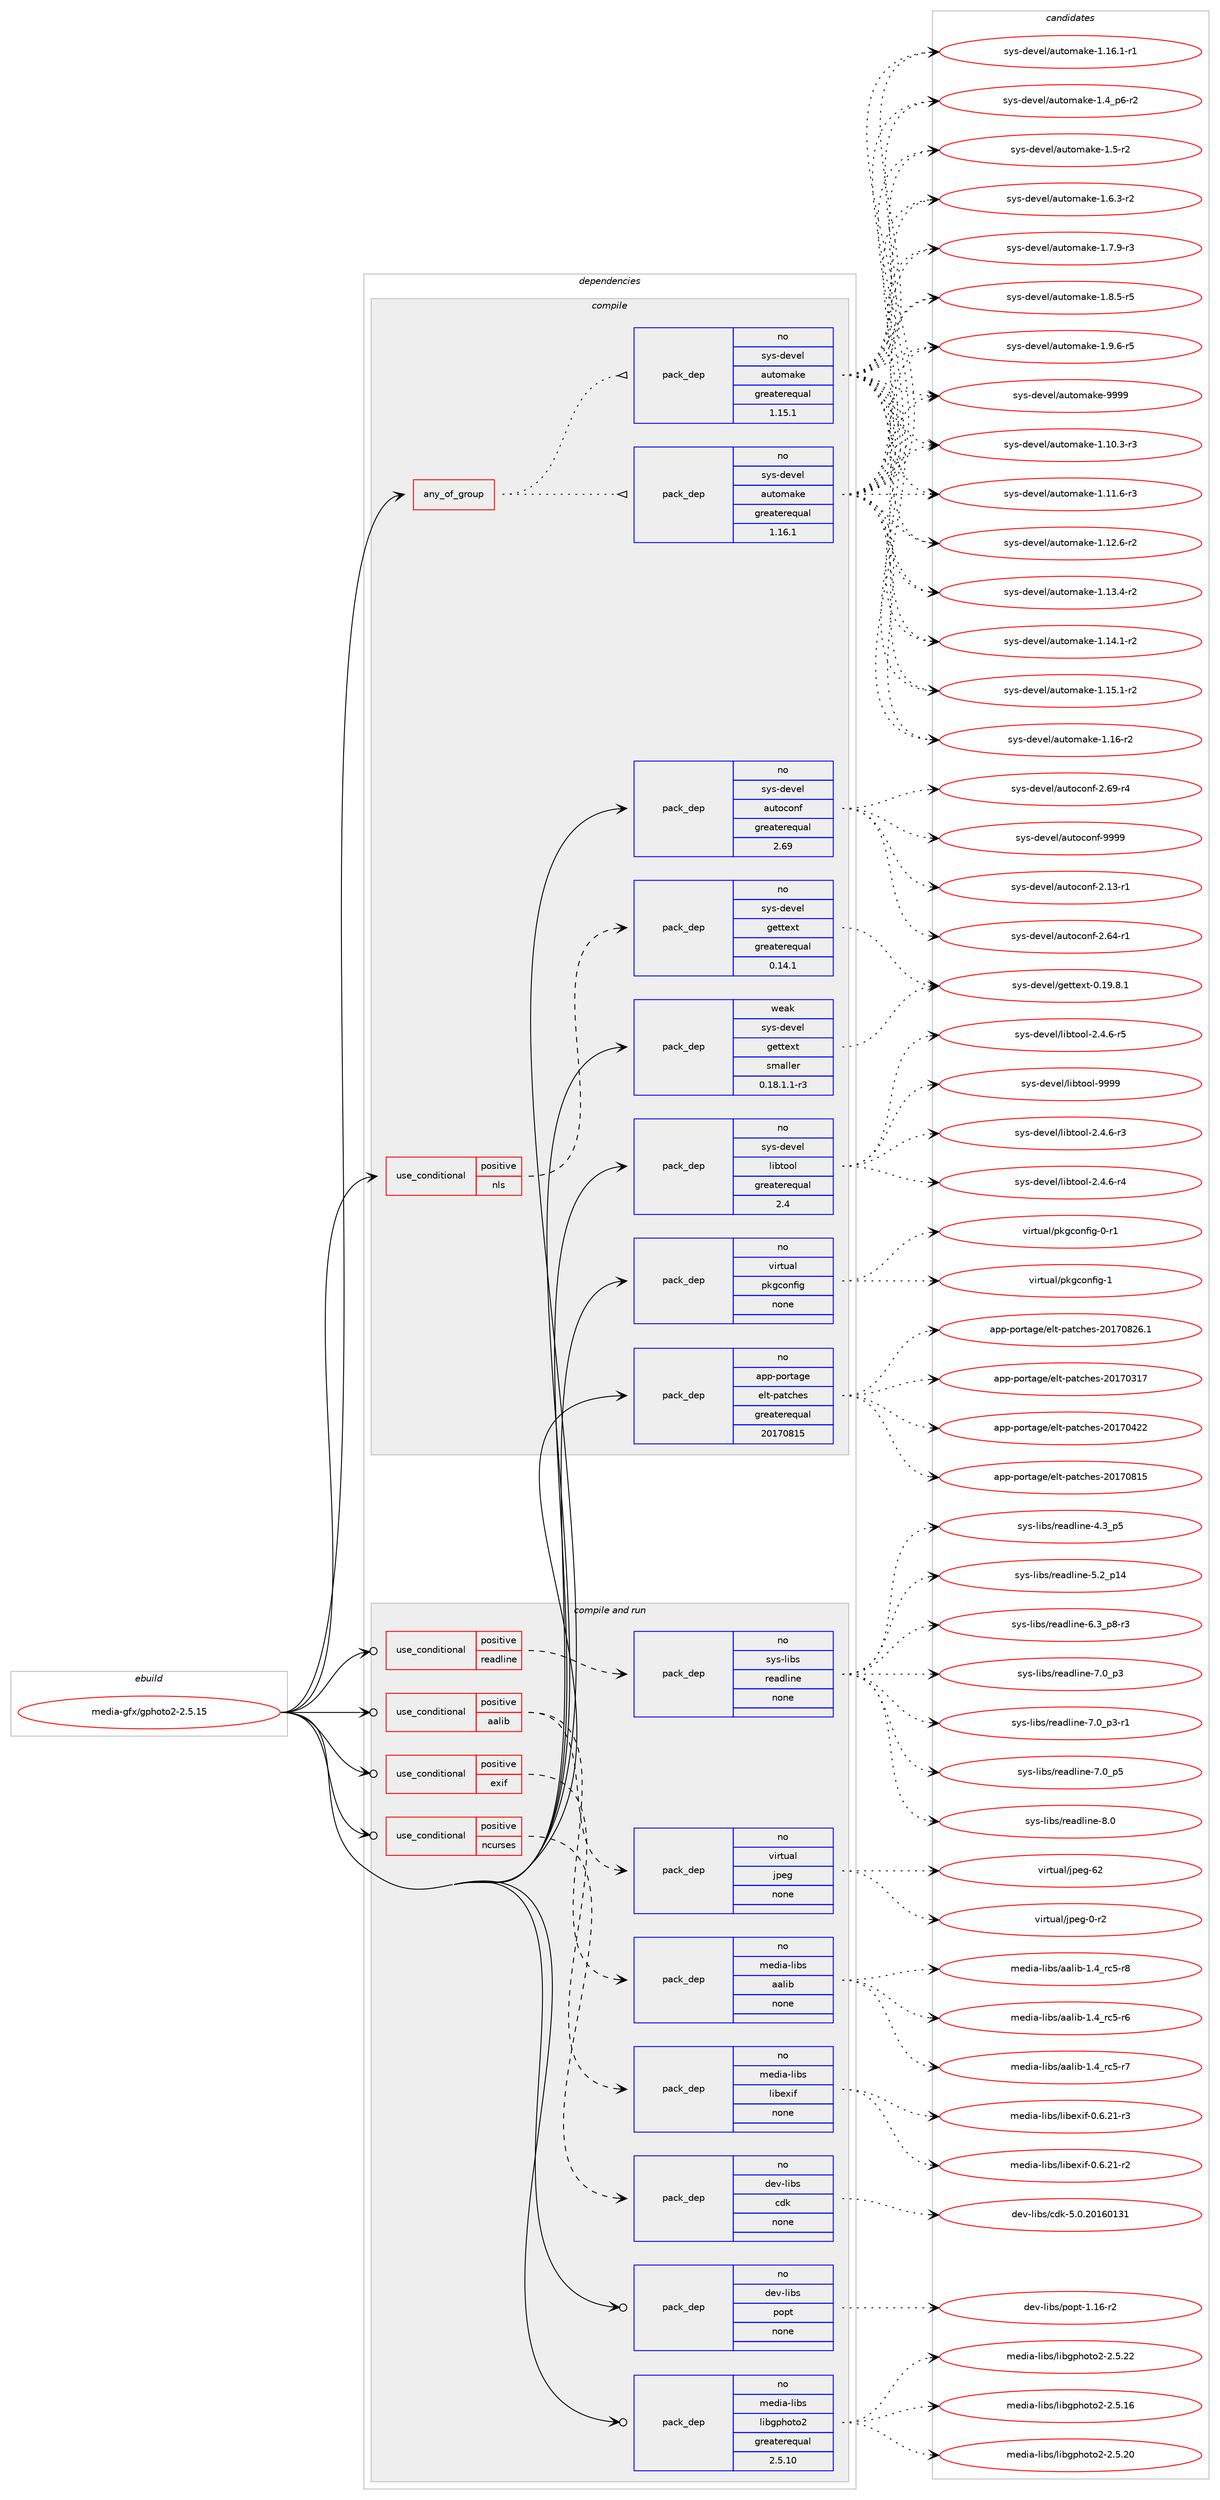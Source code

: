 digraph prolog {

# *************
# Graph options
# *************

newrank=true;
concentrate=true;
compound=true;
graph [rankdir=LR,fontname=Helvetica,fontsize=10,ranksep=1.5];#, ranksep=2.5, nodesep=0.2];
edge  [arrowhead=vee];
node  [fontname=Helvetica,fontsize=10];

# **********
# The ebuild
# **********

subgraph cluster_leftcol {
color=gray;
rank=same;
label=<<i>ebuild</i>>;
id [label="media-gfx/gphoto2-2.5.15", color=red, width=4, href="../media-gfx/gphoto2-2.5.15.svg"];
}

# ****************
# The dependencies
# ****************

subgraph cluster_midcol {
color=gray;
label=<<i>dependencies</i>>;
subgraph cluster_compile {
fillcolor="#eeeeee";
style=filled;
label=<<i>compile</i>>;
subgraph any24892 {
dependency1604628 [label=<<TABLE BORDER="0" CELLBORDER="1" CELLSPACING="0" CELLPADDING="4"><TR><TD CELLPADDING="10">any_of_group</TD></TR></TABLE>>, shape=none, color=red];subgraph pack1146337 {
dependency1604629 [label=<<TABLE BORDER="0" CELLBORDER="1" CELLSPACING="0" CELLPADDING="4" WIDTH="220"><TR><TD ROWSPAN="6" CELLPADDING="30">pack_dep</TD></TR><TR><TD WIDTH="110">no</TD></TR><TR><TD>sys-devel</TD></TR><TR><TD>automake</TD></TR><TR><TD>greaterequal</TD></TR><TR><TD>1.16.1</TD></TR></TABLE>>, shape=none, color=blue];
}
dependency1604628:e -> dependency1604629:w [weight=20,style="dotted",arrowhead="oinv"];
subgraph pack1146338 {
dependency1604630 [label=<<TABLE BORDER="0" CELLBORDER="1" CELLSPACING="0" CELLPADDING="4" WIDTH="220"><TR><TD ROWSPAN="6" CELLPADDING="30">pack_dep</TD></TR><TR><TD WIDTH="110">no</TD></TR><TR><TD>sys-devel</TD></TR><TR><TD>automake</TD></TR><TR><TD>greaterequal</TD></TR><TR><TD>1.15.1</TD></TR></TABLE>>, shape=none, color=blue];
}
dependency1604628:e -> dependency1604630:w [weight=20,style="dotted",arrowhead="oinv"];
}
id:e -> dependency1604628:w [weight=20,style="solid",arrowhead="vee"];
subgraph cond432711 {
dependency1604631 [label=<<TABLE BORDER="0" CELLBORDER="1" CELLSPACING="0" CELLPADDING="4"><TR><TD ROWSPAN="3" CELLPADDING="10">use_conditional</TD></TR><TR><TD>positive</TD></TR><TR><TD>nls</TD></TR></TABLE>>, shape=none, color=red];
subgraph pack1146339 {
dependency1604632 [label=<<TABLE BORDER="0" CELLBORDER="1" CELLSPACING="0" CELLPADDING="4" WIDTH="220"><TR><TD ROWSPAN="6" CELLPADDING="30">pack_dep</TD></TR><TR><TD WIDTH="110">no</TD></TR><TR><TD>sys-devel</TD></TR><TR><TD>gettext</TD></TR><TR><TD>greaterequal</TD></TR><TR><TD>0.14.1</TD></TR></TABLE>>, shape=none, color=blue];
}
dependency1604631:e -> dependency1604632:w [weight=20,style="dashed",arrowhead="vee"];
}
id:e -> dependency1604631:w [weight=20,style="solid",arrowhead="vee"];
subgraph pack1146340 {
dependency1604633 [label=<<TABLE BORDER="0" CELLBORDER="1" CELLSPACING="0" CELLPADDING="4" WIDTH="220"><TR><TD ROWSPAN="6" CELLPADDING="30">pack_dep</TD></TR><TR><TD WIDTH="110">no</TD></TR><TR><TD>app-portage</TD></TR><TR><TD>elt-patches</TD></TR><TR><TD>greaterequal</TD></TR><TR><TD>20170815</TD></TR></TABLE>>, shape=none, color=blue];
}
id:e -> dependency1604633:w [weight=20,style="solid",arrowhead="vee"];
subgraph pack1146341 {
dependency1604634 [label=<<TABLE BORDER="0" CELLBORDER="1" CELLSPACING="0" CELLPADDING="4" WIDTH="220"><TR><TD ROWSPAN="6" CELLPADDING="30">pack_dep</TD></TR><TR><TD WIDTH="110">no</TD></TR><TR><TD>sys-devel</TD></TR><TR><TD>autoconf</TD></TR><TR><TD>greaterequal</TD></TR><TR><TD>2.69</TD></TR></TABLE>>, shape=none, color=blue];
}
id:e -> dependency1604634:w [weight=20,style="solid",arrowhead="vee"];
subgraph pack1146342 {
dependency1604635 [label=<<TABLE BORDER="0" CELLBORDER="1" CELLSPACING="0" CELLPADDING="4" WIDTH="220"><TR><TD ROWSPAN="6" CELLPADDING="30">pack_dep</TD></TR><TR><TD WIDTH="110">no</TD></TR><TR><TD>sys-devel</TD></TR><TR><TD>libtool</TD></TR><TR><TD>greaterequal</TD></TR><TR><TD>2.4</TD></TR></TABLE>>, shape=none, color=blue];
}
id:e -> dependency1604635:w [weight=20,style="solid",arrowhead="vee"];
subgraph pack1146343 {
dependency1604636 [label=<<TABLE BORDER="0" CELLBORDER="1" CELLSPACING="0" CELLPADDING="4" WIDTH="220"><TR><TD ROWSPAN="6" CELLPADDING="30">pack_dep</TD></TR><TR><TD WIDTH="110">no</TD></TR><TR><TD>virtual</TD></TR><TR><TD>pkgconfig</TD></TR><TR><TD>none</TD></TR><TR><TD></TD></TR></TABLE>>, shape=none, color=blue];
}
id:e -> dependency1604636:w [weight=20,style="solid",arrowhead="vee"];
subgraph pack1146344 {
dependency1604637 [label=<<TABLE BORDER="0" CELLBORDER="1" CELLSPACING="0" CELLPADDING="4" WIDTH="220"><TR><TD ROWSPAN="6" CELLPADDING="30">pack_dep</TD></TR><TR><TD WIDTH="110">weak</TD></TR><TR><TD>sys-devel</TD></TR><TR><TD>gettext</TD></TR><TR><TD>smaller</TD></TR><TR><TD>0.18.1.1-r3</TD></TR></TABLE>>, shape=none, color=blue];
}
id:e -> dependency1604637:w [weight=20,style="solid",arrowhead="vee"];
}
subgraph cluster_compileandrun {
fillcolor="#eeeeee";
style=filled;
label=<<i>compile and run</i>>;
subgraph cond432712 {
dependency1604638 [label=<<TABLE BORDER="0" CELLBORDER="1" CELLSPACING="0" CELLPADDING="4"><TR><TD ROWSPAN="3" CELLPADDING="10">use_conditional</TD></TR><TR><TD>positive</TD></TR><TR><TD>aalib</TD></TR></TABLE>>, shape=none, color=red];
subgraph pack1146345 {
dependency1604639 [label=<<TABLE BORDER="0" CELLBORDER="1" CELLSPACING="0" CELLPADDING="4" WIDTH="220"><TR><TD ROWSPAN="6" CELLPADDING="30">pack_dep</TD></TR><TR><TD WIDTH="110">no</TD></TR><TR><TD>media-libs</TD></TR><TR><TD>aalib</TD></TR><TR><TD>none</TD></TR><TR><TD></TD></TR></TABLE>>, shape=none, color=blue];
}
dependency1604638:e -> dependency1604639:w [weight=20,style="dashed",arrowhead="vee"];
subgraph pack1146346 {
dependency1604640 [label=<<TABLE BORDER="0" CELLBORDER="1" CELLSPACING="0" CELLPADDING="4" WIDTH="220"><TR><TD ROWSPAN="6" CELLPADDING="30">pack_dep</TD></TR><TR><TD WIDTH="110">no</TD></TR><TR><TD>virtual</TD></TR><TR><TD>jpeg</TD></TR><TR><TD>none</TD></TR><TR><TD></TD></TR></TABLE>>, shape=none, color=blue];
}
dependency1604638:e -> dependency1604640:w [weight=20,style="dashed",arrowhead="vee"];
}
id:e -> dependency1604638:w [weight=20,style="solid",arrowhead="odotvee"];
subgraph cond432713 {
dependency1604641 [label=<<TABLE BORDER="0" CELLBORDER="1" CELLSPACING="0" CELLPADDING="4"><TR><TD ROWSPAN="3" CELLPADDING="10">use_conditional</TD></TR><TR><TD>positive</TD></TR><TR><TD>exif</TD></TR></TABLE>>, shape=none, color=red];
subgraph pack1146347 {
dependency1604642 [label=<<TABLE BORDER="0" CELLBORDER="1" CELLSPACING="0" CELLPADDING="4" WIDTH="220"><TR><TD ROWSPAN="6" CELLPADDING="30">pack_dep</TD></TR><TR><TD WIDTH="110">no</TD></TR><TR><TD>media-libs</TD></TR><TR><TD>libexif</TD></TR><TR><TD>none</TD></TR><TR><TD></TD></TR></TABLE>>, shape=none, color=blue];
}
dependency1604641:e -> dependency1604642:w [weight=20,style="dashed",arrowhead="vee"];
}
id:e -> dependency1604641:w [weight=20,style="solid",arrowhead="odotvee"];
subgraph cond432714 {
dependency1604643 [label=<<TABLE BORDER="0" CELLBORDER="1" CELLSPACING="0" CELLPADDING="4"><TR><TD ROWSPAN="3" CELLPADDING="10">use_conditional</TD></TR><TR><TD>positive</TD></TR><TR><TD>ncurses</TD></TR></TABLE>>, shape=none, color=red];
subgraph pack1146348 {
dependency1604644 [label=<<TABLE BORDER="0" CELLBORDER="1" CELLSPACING="0" CELLPADDING="4" WIDTH="220"><TR><TD ROWSPAN="6" CELLPADDING="30">pack_dep</TD></TR><TR><TD WIDTH="110">no</TD></TR><TR><TD>dev-libs</TD></TR><TR><TD>cdk</TD></TR><TR><TD>none</TD></TR><TR><TD></TD></TR></TABLE>>, shape=none, color=blue];
}
dependency1604643:e -> dependency1604644:w [weight=20,style="dashed",arrowhead="vee"];
}
id:e -> dependency1604643:w [weight=20,style="solid",arrowhead="odotvee"];
subgraph cond432715 {
dependency1604645 [label=<<TABLE BORDER="0" CELLBORDER="1" CELLSPACING="0" CELLPADDING="4"><TR><TD ROWSPAN="3" CELLPADDING="10">use_conditional</TD></TR><TR><TD>positive</TD></TR><TR><TD>readline</TD></TR></TABLE>>, shape=none, color=red];
subgraph pack1146349 {
dependency1604646 [label=<<TABLE BORDER="0" CELLBORDER="1" CELLSPACING="0" CELLPADDING="4" WIDTH="220"><TR><TD ROWSPAN="6" CELLPADDING="30">pack_dep</TD></TR><TR><TD WIDTH="110">no</TD></TR><TR><TD>sys-libs</TD></TR><TR><TD>readline</TD></TR><TR><TD>none</TD></TR><TR><TD></TD></TR></TABLE>>, shape=none, color=blue];
}
dependency1604645:e -> dependency1604646:w [weight=20,style="dashed",arrowhead="vee"];
}
id:e -> dependency1604645:w [weight=20,style="solid",arrowhead="odotvee"];
subgraph pack1146350 {
dependency1604647 [label=<<TABLE BORDER="0" CELLBORDER="1" CELLSPACING="0" CELLPADDING="4" WIDTH="220"><TR><TD ROWSPAN="6" CELLPADDING="30">pack_dep</TD></TR><TR><TD WIDTH="110">no</TD></TR><TR><TD>dev-libs</TD></TR><TR><TD>popt</TD></TR><TR><TD>none</TD></TR><TR><TD></TD></TR></TABLE>>, shape=none, color=blue];
}
id:e -> dependency1604647:w [weight=20,style="solid",arrowhead="odotvee"];
subgraph pack1146351 {
dependency1604648 [label=<<TABLE BORDER="0" CELLBORDER="1" CELLSPACING="0" CELLPADDING="4" WIDTH="220"><TR><TD ROWSPAN="6" CELLPADDING="30">pack_dep</TD></TR><TR><TD WIDTH="110">no</TD></TR><TR><TD>media-libs</TD></TR><TR><TD>libgphoto2</TD></TR><TR><TD>greaterequal</TD></TR><TR><TD>2.5.10</TD></TR></TABLE>>, shape=none, color=blue];
}
id:e -> dependency1604648:w [weight=20,style="solid",arrowhead="odotvee"];
}
subgraph cluster_run {
fillcolor="#eeeeee";
style=filled;
label=<<i>run</i>>;
}
}

# **************
# The candidates
# **************

subgraph cluster_choices {
rank=same;
color=gray;
label=<<i>candidates</i>>;

subgraph choice1146337 {
color=black;
nodesep=1;
choice11512111545100101118101108479711711611110997107101454946494846514511451 [label="sys-devel/automake-1.10.3-r3", color=red, width=4,href="../sys-devel/automake-1.10.3-r3.svg"];
choice11512111545100101118101108479711711611110997107101454946494946544511451 [label="sys-devel/automake-1.11.6-r3", color=red, width=4,href="../sys-devel/automake-1.11.6-r3.svg"];
choice11512111545100101118101108479711711611110997107101454946495046544511450 [label="sys-devel/automake-1.12.6-r2", color=red, width=4,href="../sys-devel/automake-1.12.6-r2.svg"];
choice11512111545100101118101108479711711611110997107101454946495146524511450 [label="sys-devel/automake-1.13.4-r2", color=red, width=4,href="../sys-devel/automake-1.13.4-r2.svg"];
choice11512111545100101118101108479711711611110997107101454946495246494511450 [label="sys-devel/automake-1.14.1-r2", color=red, width=4,href="../sys-devel/automake-1.14.1-r2.svg"];
choice11512111545100101118101108479711711611110997107101454946495346494511450 [label="sys-devel/automake-1.15.1-r2", color=red, width=4,href="../sys-devel/automake-1.15.1-r2.svg"];
choice1151211154510010111810110847971171161111099710710145494649544511450 [label="sys-devel/automake-1.16-r2", color=red, width=4,href="../sys-devel/automake-1.16-r2.svg"];
choice11512111545100101118101108479711711611110997107101454946495446494511449 [label="sys-devel/automake-1.16.1-r1", color=red, width=4,href="../sys-devel/automake-1.16.1-r1.svg"];
choice115121115451001011181011084797117116111109971071014549465295112544511450 [label="sys-devel/automake-1.4_p6-r2", color=red, width=4,href="../sys-devel/automake-1.4_p6-r2.svg"];
choice11512111545100101118101108479711711611110997107101454946534511450 [label="sys-devel/automake-1.5-r2", color=red, width=4,href="../sys-devel/automake-1.5-r2.svg"];
choice115121115451001011181011084797117116111109971071014549465446514511450 [label="sys-devel/automake-1.6.3-r2", color=red, width=4,href="../sys-devel/automake-1.6.3-r2.svg"];
choice115121115451001011181011084797117116111109971071014549465546574511451 [label="sys-devel/automake-1.7.9-r3", color=red, width=4,href="../sys-devel/automake-1.7.9-r3.svg"];
choice115121115451001011181011084797117116111109971071014549465646534511453 [label="sys-devel/automake-1.8.5-r5", color=red, width=4,href="../sys-devel/automake-1.8.5-r5.svg"];
choice115121115451001011181011084797117116111109971071014549465746544511453 [label="sys-devel/automake-1.9.6-r5", color=red, width=4,href="../sys-devel/automake-1.9.6-r5.svg"];
choice115121115451001011181011084797117116111109971071014557575757 [label="sys-devel/automake-9999", color=red, width=4,href="../sys-devel/automake-9999.svg"];
dependency1604629:e -> choice11512111545100101118101108479711711611110997107101454946494846514511451:w [style=dotted,weight="100"];
dependency1604629:e -> choice11512111545100101118101108479711711611110997107101454946494946544511451:w [style=dotted,weight="100"];
dependency1604629:e -> choice11512111545100101118101108479711711611110997107101454946495046544511450:w [style=dotted,weight="100"];
dependency1604629:e -> choice11512111545100101118101108479711711611110997107101454946495146524511450:w [style=dotted,weight="100"];
dependency1604629:e -> choice11512111545100101118101108479711711611110997107101454946495246494511450:w [style=dotted,weight="100"];
dependency1604629:e -> choice11512111545100101118101108479711711611110997107101454946495346494511450:w [style=dotted,weight="100"];
dependency1604629:e -> choice1151211154510010111810110847971171161111099710710145494649544511450:w [style=dotted,weight="100"];
dependency1604629:e -> choice11512111545100101118101108479711711611110997107101454946495446494511449:w [style=dotted,weight="100"];
dependency1604629:e -> choice115121115451001011181011084797117116111109971071014549465295112544511450:w [style=dotted,weight="100"];
dependency1604629:e -> choice11512111545100101118101108479711711611110997107101454946534511450:w [style=dotted,weight="100"];
dependency1604629:e -> choice115121115451001011181011084797117116111109971071014549465446514511450:w [style=dotted,weight="100"];
dependency1604629:e -> choice115121115451001011181011084797117116111109971071014549465546574511451:w [style=dotted,weight="100"];
dependency1604629:e -> choice115121115451001011181011084797117116111109971071014549465646534511453:w [style=dotted,weight="100"];
dependency1604629:e -> choice115121115451001011181011084797117116111109971071014549465746544511453:w [style=dotted,weight="100"];
dependency1604629:e -> choice115121115451001011181011084797117116111109971071014557575757:w [style=dotted,weight="100"];
}
subgraph choice1146338 {
color=black;
nodesep=1;
choice11512111545100101118101108479711711611110997107101454946494846514511451 [label="sys-devel/automake-1.10.3-r3", color=red, width=4,href="../sys-devel/automake-1.10.3-r3.svg"];
choice11512111545100101118101108479711711611110997107101454946494946544511451 [label="sys-devel/automake-1.11.6-r3", color=red, width=4,href="../sys-devel/automake-1.11.6-r3.svg"];
choice11512111545100101118101108479711711611110997107101454946495046544511450 [label="sys-devel/automake-1.12.6-r2", color=red, width=4,href="../sys-devel/automake-1.12.6-r2.svg"];
choice11512111545100101118101108479711711611110997107101454946495146524511450 [label="sys-devel/automake-1.13.4-r2", color=red, width=4,href="../sys-devel/automake-1.13.4-r2.svg"];
choice11512111545100101118101108479711711611110997107101454946495246494511450 [label="sys-devel/automake-1.14.1-r2", color=red, width=4,href="../sys-devel/automake-1.14.1-r2.svg"];
choice11512111545100101118101108479711711611110997107101454946495346494511450 [label="sys-devel/automake-1.15.1-r2", color=red, width=4,href="../sys-devel/automake-1.15.1-r2.svg"];
choice1151211154510010111810110847971171161111099710710145494649544511450 [label="sys-devel/automake-1.16-r2", color=red, width=4,href="../sys-devel/automake-1.16-r2.svg"];
choice11512111545100101118101108479711711611110997107101454946495446494511449 [label="sys-devel/automake-1.16.1-r1", color=red, width=4,href="../sys-devel/automake-1.16.1-r1.svg"];
choice115121115451001011181011084797117116111109971071014549465295112544511450 [label="sys-devel/automake-1.4_p6-r2", color=red, width=4,href="../sys-devel/automake-1.4_p6-r2.svg"];
choice11512111545100101118101108479711711611110997107101454946534511450 [label="sys-devel/automake-1.5-r2", color=red, width=4,href="../sys-devel/automake-1.5-r2.svg"];
choice115121115451001011181011084797117116111109971071014549465446514511450 [label="sys-devel/automake-1.6.3-r2", color=red, width=4,href="../sys-devel/automake-1.6.3-r2.svg"];
choice115121115451001011181011084797117116111109971071014549465546574511451 [label="sys-devel/automake-1.7.9-r3", color=red, width=4,href="../sys-devel/automake-1.7.9-r3.svg"];
choice115121115451001011181011084797117116111109971071014549465646534511453 [label="sys-devel/automake-1.8.5-r5", color=red, width=4,href="../sys-devel/automake-1.8.5-r5.svg"];
choice115121115451001011181011084797117116111109971071014549465746544511453 [label="sys-devel/automake-1.9.6-r5", color=red, width=4,href="../sys-devel/automake-1.9.6-r5.svg"];
choice115121115451001011181011084797117116111109971071014557575757 [label="sys-devel/automake-9999", color=red, width=4,href="../sys-devel/automake-9999.svg"];
dependency1604630:e -> choice11512111545100101118101108479711711611110997107101454946494846514511451:w [style=dotted,weight="100"];
dependency1604630:e -> choice11512111545100101118101108479711711611110997107101454946494946544511451:w [style=dotted,weight="100"];
dependency1604630:e -> choice11512111545100101118101108479711711611110997107101454946495046544511450:w [style=dotted,weight="100"];
dependency1604630:e -> choice11512111545100101118101108479711711611110997107101454946495146524511450:w [style=dotted,weight="100"];
dependency1604630:e -> choice11512111545100101118101108479711711611110997107101454946495246494511450:w [style=dotted,weight="100"];
dependency1604630:e -> choice11512111545100101118101108479711711611110997107101454946495346494511450:w [style=dotted,weight="100"];
dependency1604630:e -> choice1151211154510010111810110847971171161111099710710145494649544511450:w [style=dotted,weight="100"];
dependency1604630:e -> choice11512111545100101118101108479711711611110997107101454946495446494511449:w [style=dotted,weight="100"];
dependency1604630:e -> choice115121115451001011181011084797117116111109971071014549465295112544511450:w [style=dotted,weight="100"];
dependency1604630:e -> choice11512111545100101118101108479711711611110997107101454946534511450:w [style=dotted,weight="100"];
dependency1604630:e -> choice115121115451001011181011084797117116111109971071014549465446514511450:w [style=dotted,weight="100"];
dependency1604630:e -> choice115121115451001011181011084797117116111109971071014549465546574511451:w [style=dotted,weight="100"];
dependency1604630:e -> choice115121115451001011181011084797117116111109971071014549465646534511453:w [style=dotted,weight="100"];
dependency1604630:e -> choice115121115451001011181011084797117116111109971071014549465746544511453:w [style=dotted,weight="100"];
dependency1604630:e -> choice115121115451001011181011084797117116111109971071014557575757:w [style=dotted,weight="100"];
}
subgraph choice1146339 {
color=black;
nodesep=1;
choice1151211154510010111810110847103101116116101120116454846495746564649 [label="sys-devel/gettext-0.19.8.1", color=red, width=4,href="../sys-devel/gettext-0.19.8.1.svg"];
dependency1604632:e -> choice1151211154510010111810110847103101116116101120116454846495746564649:w [style=dotted,weight="100"];
}
subgraph choice1146340 {
color=black;
nodesep=1;
choice97112112451121111141169710310147101108116451129711699104101115455048495548514955 [label="app-portage/elt-patches-20170317", color=red, width=4,href="../app-portage/elt-patches-20170317.svg"];
choice97112112451121111141169710310147101108116451129711699104101115455048495548525050 [label="app-portage/elt-patches-20170422", color=red, width=4,href="../app-portage/elt-patches-20170422.svg"];
choice97112112451121111141169710310147101108116451129711699104101115455048495548564953 [label="app-portage/elt-patches-20170815", color=red, width=4,href="../app-portage/elt-patches-20170815.svg"];
choice971121124511211111411697103101471011081164511297116991041011154550484955485650544649 [label="app-portage/elt-patches-20170826.1", color=red, width=4,href="../app-portage/elt-patches-20170826.1.svg"];
dependency1604633:e -> choice97112112451121111141169710310147101108116451129711699104101115455048495548514955:w [style=dotted,weight="100"];
dependency1604633:e -> choice97112112451121111141169710310147101108116451129711699104101115455048495548525050:w [style=dotted,weight="100"];
dependency1604633:e -> choice97112112451121111141169710310147101108116451129711699104101115455048495548564953:w [style=dotted,weight="100"];
dependency1604633:e -> choice971121124511211111411697103101471011081164511297116991041011154550484955485650544649:w [style=dotted,weight="100"];
}
subgraph choice1146341 {
color=black;
nodesep=1;
choice1151211154510010111810110847971171161119911111010245504649514511449 [label="sys-devel/autoconf-2.13-r1", color=red, width=4,href="../sys-devel/autoconf-2.13-r1.svg"];
choice1151211154510010111810110847971171161119911111010245504654524511449 [label="sys-devel/autoconf-2.64-r1", color=red, width=4,href="../sys-devel/autoconf-2.64-r1.svg"];
choice1151211154510010111810110847971171161119911111010245504654574511452 [label="sys-devel/autoconf-2.69-r4", color=red, width=4,href="../sys-devel/autoconf-2.69-r4.svg"];
choice115121115451001011181011084797117116111991111101024557575757 [label="sys-devel/autoconf-9999", color=red, width=4,href="../sys-devel/autoconf-9999.svg"];
dependency1604634:e -> choice1151211154510010111810110847971171161119911111010245504649514511449:w [style=dotted,weight="100"];
dependency1604634:e -> choice1151211154510010111810110847971171161119911111010245504654524511449:w [style=dotted,weight="100"];
dependency1604634:e -> choice1151211154510010111810110847971171161119911111010245504654574511452:w [style=dotted,weight="100"];
dependency1604634:e -> choice115121115451001011181011084797117116111991111101024557575757:w [style=dotted,weight="100"];
}
subgraph choice1146342 {
color=black;
nodesep=1;
choice1151211154510010111810110847108105981161111111084550465246544511451 [label="sys-devel/libtool-2.4.6-r3", color=red, width=4,href="../sys-devel/libtool-2.4.6-r3.svg"];
choice1151211154510010111810110847108105981161111111084550465246544511452 [label="sys-devel/libtool-2.4.6-r4", color=red, width=4,href="../sys-devel/libtool-2.4.6-r4.svg"];
choice1151211154510010111810110847108105981161111111084550465246544511453 [label="sys-devel/libtool-2.4.6-r5", color=red, width=4,href="../sys-devel/libtool-2.4.6-r5.svg"];
choice1151211154510010111810110847108105981161111111084557575757 [label="sys-devel/libtool-9999", color=red, width=4,href="../sys-devel/libtool-9999.svg"];
dependency1604635:e -> choice1151211154510010111810110847108105981161111111084550465246544511451:w [style=dotted,weight="100"];
dependency1604635:e -> choice1151211154510010111810110847108105981161111111084550465246544511452:w [style=dotted,weight="100"];
dependency1604635:e -> choice1151211154510010111810110847108105981161111111084550465246544511453:w [style=dotted,weight="100"];
dependency1604635:e -> choice1151211154510010111810110847108105981161111111084557575757:w [style=dotted,weight="100"];
}
subgraph choice1146343 {
color=black;
nodesep=1;
choice11810511411611797108471121071039911111010210510345484511449 [label="virtual/pkgconfig-0-r1", color=red, width=4,href="../virtual/pkgconfig-0-r1.svg"];
choice1181051141161179710847112107103991111101021051034549 [label="virtual/pkgconfig-1", color=red, width=4,href="../virtual/pkgconfig-1.svg"];
dependency1604636:e -> choice11810511411611797108471121071039911111010210510345484511449:w [style=dotted,weight="100"];
dependency1604636:e -> choice1181051141161179710847112107103991111101021051034549:w [style=dotted,weight="100"];
}
subgraph choice1146344 {
color=black;
nodesep=1;
choice1151211154510010111810110847103101116116101120116454846495746564649 [label="sys-devel/gettext-0.19.8.1", color=red, width=4,href="../sys-devel/gettext-0.19.8.1.svg"];
dependency1604637:e -> choice1151211154510010111810110847103101116116101120116454846495746564649:w [style=dotted,weight="100"];
}
subgraph choice1146345 {
color=black;
nodesep=1;
choice10910110010597451081059811547979710810598454946529511499534511454 [label="media-libs/aalib-1.4_rc5-r6", color=red, width=4,href="../media-libs/aalib-1.4_rc5-r6.svg"];
choice10910110010597451081059811547979710810598454946529511499534511455 [label="media-libs/aalib-1.4_rc5-r7", color=red, width=4,href="../media-libs/aalib-1.4_rc5-r7.svg"];
choice10910110010597451081059811547979710810598454946529511499534511456 [label="media-libs/aalib-1.4_rc5-r8", color=red, width=4,href="../media-libs/aalib-1.4_rc5-r8.svg"];
dependency1604639:e -> choice10910110010597451081059811547979710810598454946529511499534511454:w [style=dotted,weight="100"];
dependency1604639:e -> choice10910110010597451081059811547979710810598454946529511499534511455:w [style=dotted,weight="100"];
dependency1604639:e -> choice10910110010597451081059811547979710810598454946529511499534511456:w [style=dotted,weight="100"];
}
subgraph choice1146346 {
color=black;
nodesep=1;
choice118105114116117971084710611210110345484511450 [label="virtual/jpeg-0-r2", color=red, width=4,href="../virtual/jpeg-0-r2.svg"];
choice1181051141161179710847106112101103455450 [label="virtual/jpeg-62", color=red, width=4,href="../virtual/jpeg-62.svg"];
dependency1604640:e -> choice118105114116117971084710611210110345484511450:w [style=dotted,weight="100"];
dependency1604640:e -> choice1181051141161179710847106112101103455450:w [style=dotted,weight="100"];
}
subgraph choice1146347 {
color=black;
nodesep=1;
choice1091011001059745108105981154710810598101120105102454846544650494511450 [label="media-libs/libexif-0.6.21-r2", color=red, width=4,href="../media-libs/libexif-0.6.21-r2.svg"];
choice1091011001059745108105981154710810598101120105102454846544650494511451 [label="media-libs/libexif-0.6.21-r3", color=red, width=4,href="../media-libs/libexif-0.6.21-r3.svg"];
dependency1604642:e -> choice1091011001059745108105981154710810598101120105102454846544650494511450:w [style=dotted,weight="100"];
dependency1604642:e -> choice1091011001059745108105981154710810598101120105102454846544650494511451:w [style=dotted,weight="100"];
}
subgraph choice1146348 {
color=black;
nodesep=1;
choice1001011184510810598115479910010745534648465048495448495149 [label="dev-libs/cdk-5.0.20160131", color=red, width=4,href="../dev-libs/cdk-5.0.20160131.svg"];
dependency1604644:e -> choice1001011184510810598115479910010745534648465048495448495149:w [style=dotted,weight="100"];
}
subgraph choice1146349 {
color=black;
nodesep=1;
choice11512111545108105981154711410197100108105110101455246519511253 [label="sys-libs/readline-4.3_p5", color=red, width=4,href="../sys-libs/readline-4.3_p5.svg"];
choice1151211154510810598115471141019710010810511010145534650951124952 [label="sys-libs/readline-5.2_p14", color=red, width=4,href="../sys-libs/readline-5.2_p14.svg"];
choice115121115451081059811547114101971001081051101014554465195112564511451 [label="sys-libs/readline-6.3_p8-r3", color=red, width=4,href="../sys-libs/readline-6.3_p8-r3.svg"];
choice11512111545108105981154711410197100108105110101455546489511251 [label="sys-libs/readline-7.0_p3", color=red, width=4,href="../sys-libs/readline-7.0_p3.svg"];
choice115121115451081059811547114101971001081051101014555464895112514511449 [label="sys-libs/readline-7.0_p3-r1", color=red, width=4,href="../sys-libs/readline-7.0_p3-r1.svg"];
choice11512111545108105981154711410197100108105110101455546489511253 [label="sys-libs/readline-7.0_p5", color=red, width=4,href="../sys-libs/readline-7.0_p5.svg"];
choice1151211154510810598115471141019710010810511010145564648 [label="sys-libs/readline-8.0", color=red, width=4,href="../sys-libs/readline-8.0.svg"];
dependency1604646:e -> choice11512111545108105981154711410197100108105110101455246519511253:w [style=dotted,weight="100"];
dependency1604646:e -> choice1151211154510810598115471141019710010810511010145534650951124952:w [style=dotted,weight="100"];
dependency1604646:e -> choice115121115451081059811547114101971001081051101014554465195112564511451:w [style=dotted,weight="100"];
dependency1604646:e -> choice11512111545108105981154711410197100108105110101455546489511251:w [style=dotted,weight="100"];
dependency1604646:e -> choice115121115451081059811547114101971001081051101014555464895112514511449:w [style=dotted,weight="100"];
dependency1604646:e -> choice11512111545108105981154711410197100108105110101455546489511253:w [style=dotted,weight="100"];
dependency1604646:e -> choice1151211154510810598115471141019710010810511010145564648:w [style=dotted,weight="100"];
}
subgraph choice1146350 {
color=black;
nodesep=1;
choice10010111845108105981154711211111211645494649544511450 [label="dev-libs/popt-1.16-r2", color=red, width=4,href="../dev-libs/popt-1.16-r2.svg"];
dependency1604647:e -> choice10010111845108105981154711211111211645494649544511450:w [style=dotted,weight="100"];
}
subgraph choice1146351 {
color=black;
nodesep=1;
choice10910110010597451081059811547108105981031121041111161115045504653464954 [label="media-libs/libgphoto2-2.5.16", color=red, width=4,href="../media-libs/libgphoto2-2.5.16.svg"];
choice10910110010597451081059811547108105981031121041111161115045504653465048 [label="media-libs/libgphoto2-2.5.20", color=red, width=4,href="../media-libs/libgphoto2-2.5.20.svg"];
choice10910110010597451081059811547108105981031121041111161115045504653465050 [label="media-libs/libgphoto2-2.5.22", color=red, width=4,href="../media-libs/libgphoto2-2.5.22.svg"];
dependency1604648:e -> choice10910110010597451081059811547108105981031121041111161115045504653464954:w [style=dotted,weight="100"];
dependency1604648:e -> choice10910110010597451081059811547108105981031121041111161115045504653465048:w [style=dotted,weight="100"];
dependency1604648:e -> choice10910110010597451081059811547108105981031121041111161115045504653465050:w [style=dotted,weight="100"];
}
}

}
